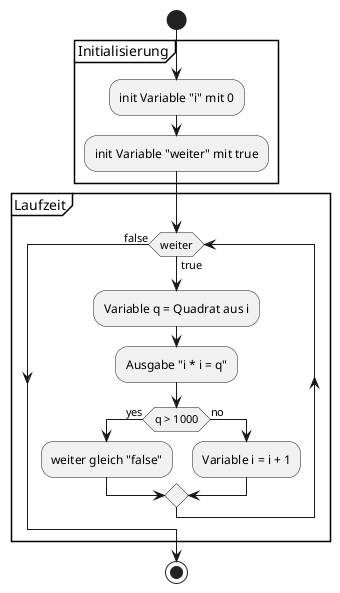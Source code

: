 @startuml
'https://plantuml.com/activity-diagram-beta

start
partition Initialisierung {
:init Variable "i" mit 0;
:init Variable "weiter" mit true;
}
partition Laufzeit {
while (weiter) is (true)
:Variable q = Quadrat aus i;
:Ausgabe "i * i = q";
    if (q > 1000) then (yes)
    :weiter gleich "false";
    else (no)
    :Variable i = i + 1;
    endif
endwhile (false)
}
stop

' by Daniel
@enduml
